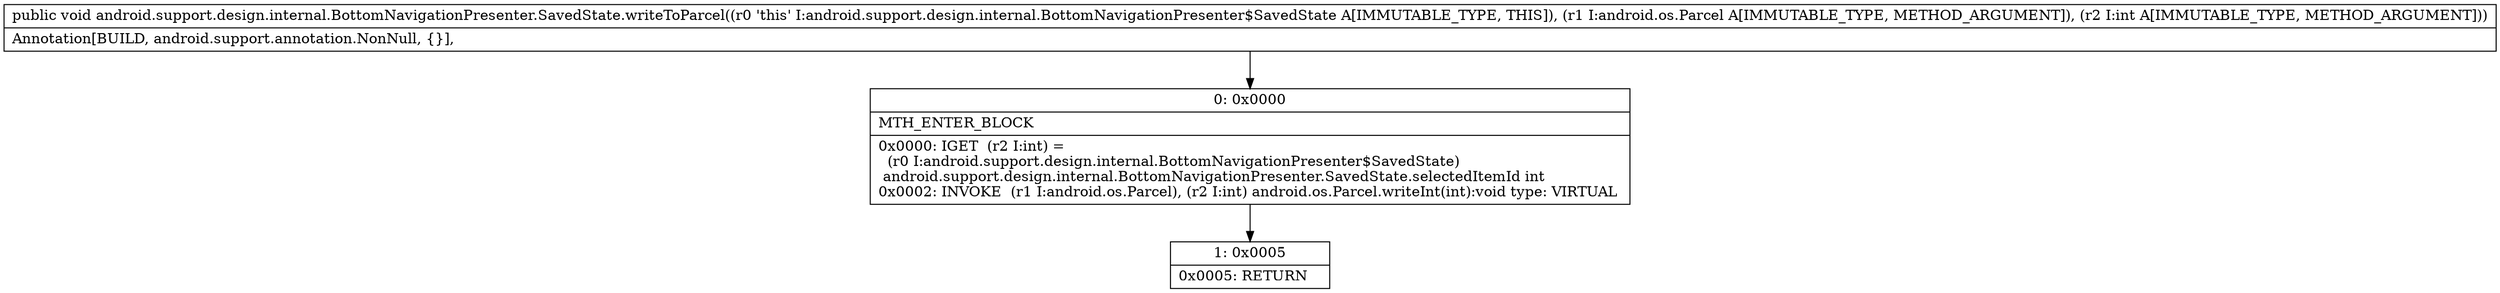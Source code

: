 digraph "CFG forandroid.support.design.internal.BottomNavigationPresenter.SavedState.writeToParcel(Landroid\/os\/Parcel;I)V" {
Node_0 [shape=record,label="{0\:\ 0x0000|MTH_ENTER_BLOCK\l|0x0000: IGET  (r2 I:int) = \l  (r0 I:android.support.design.internal.BottomNavigationPresenter$SavedState)\l android.support.design.internal.BottomNavigationPresenter.SavedState.selectedItemId int \l0x0002: INVOKE  (r1 I:android.os.Parcel), (r2 I:int) android.os.Parcel.writeInt(int):void type: VIRTUAL \l}"];
Node_1 [shape=record,label="{1\:\ 0x0005|0x0005: RETURN   \l}"];
MethodNode[shape=record,label="{public void android.support.design.internal.BottomNavigationPresenter.SavedState.writeToParcel((r0 'this' I:android.support.design.internal.BottomNavigationPresenter$SavedState A[IMMUTABLE_TYPE, THIS]), (r1 I:android.os.Parcel A[IMMUTABLE_TYPE, METHOD_ARGUMENT]), (r2 I:int A[IMMUTABLE_TYPE, METHOD_ARGUMENT]))  | Annotation[BUILD, android.support.annotation.NonNull, \{\}], \l}"];
MethodNode -> Node_0;
Node_0 -> Node_1;
}

